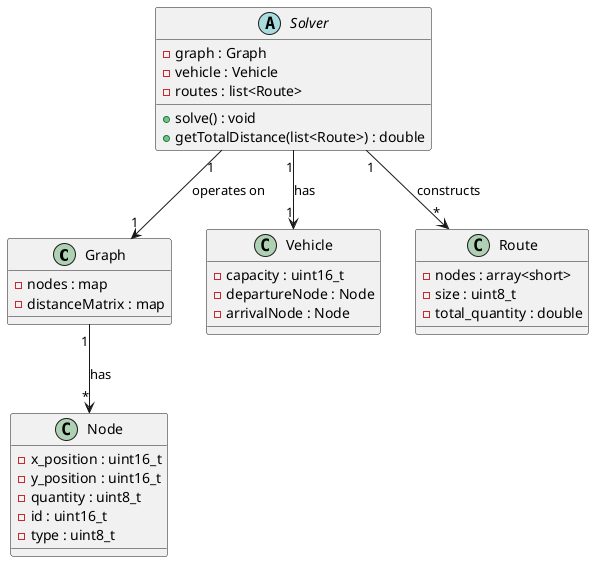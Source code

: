@startuml

' skinparam classAttributeIconSize 0

' === Data Models ===
class Graph {

    -nodes : map
    -distanceMatrix : map
}

class Node {
    -x_position : uint16_t
    -y_position : uint16_t
    -quantity : uint8_t
    -id : uint16_t
    -type : uint8_t
}

class Vehicle {
    -capacity : uint16_t
    -departureNode : Node
    -arrivalNode : Node
}

class Route {
    -nodes : array<short>
    -size : uint8_t
    -total_quantity : double
}


' === Solver Core ===
abstract class Solver {
    +solve() : void
    +getTotalDistance(list<Route>) : double
    -graph : Graph
    -vehicle : Vehicle
    -routes : list<Route>
}

' === Associations ===
Solver "1" --> "1" Graph : "operates on"
Solver "1" --> "*" Route : "constructs"
Solver "1" --> "1" Vehicle : "has"
Graph "1" --> "*" Node : "has"

@enduml
